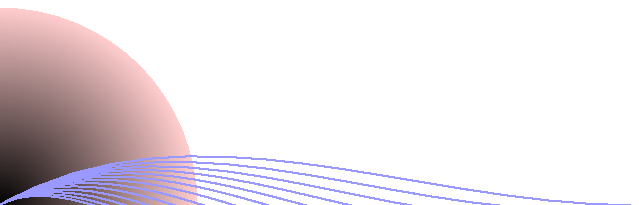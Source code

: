 %
% $Id: cover.mp,v 1.2 2003/11/17 18:53:43 edt1023 Exp $
%
beginfig(1)
  for i=1 step -.01 until 0:
    fill fullcircle scaled (i*5cm) withcolor i*.8[red,white];
  endfor
  for j=0 upto 12:
    draw (0,0){dir 30}..{dir 8j}(8cm,0) withcolor .6[blue,white];
  endfor
endfig;
end
